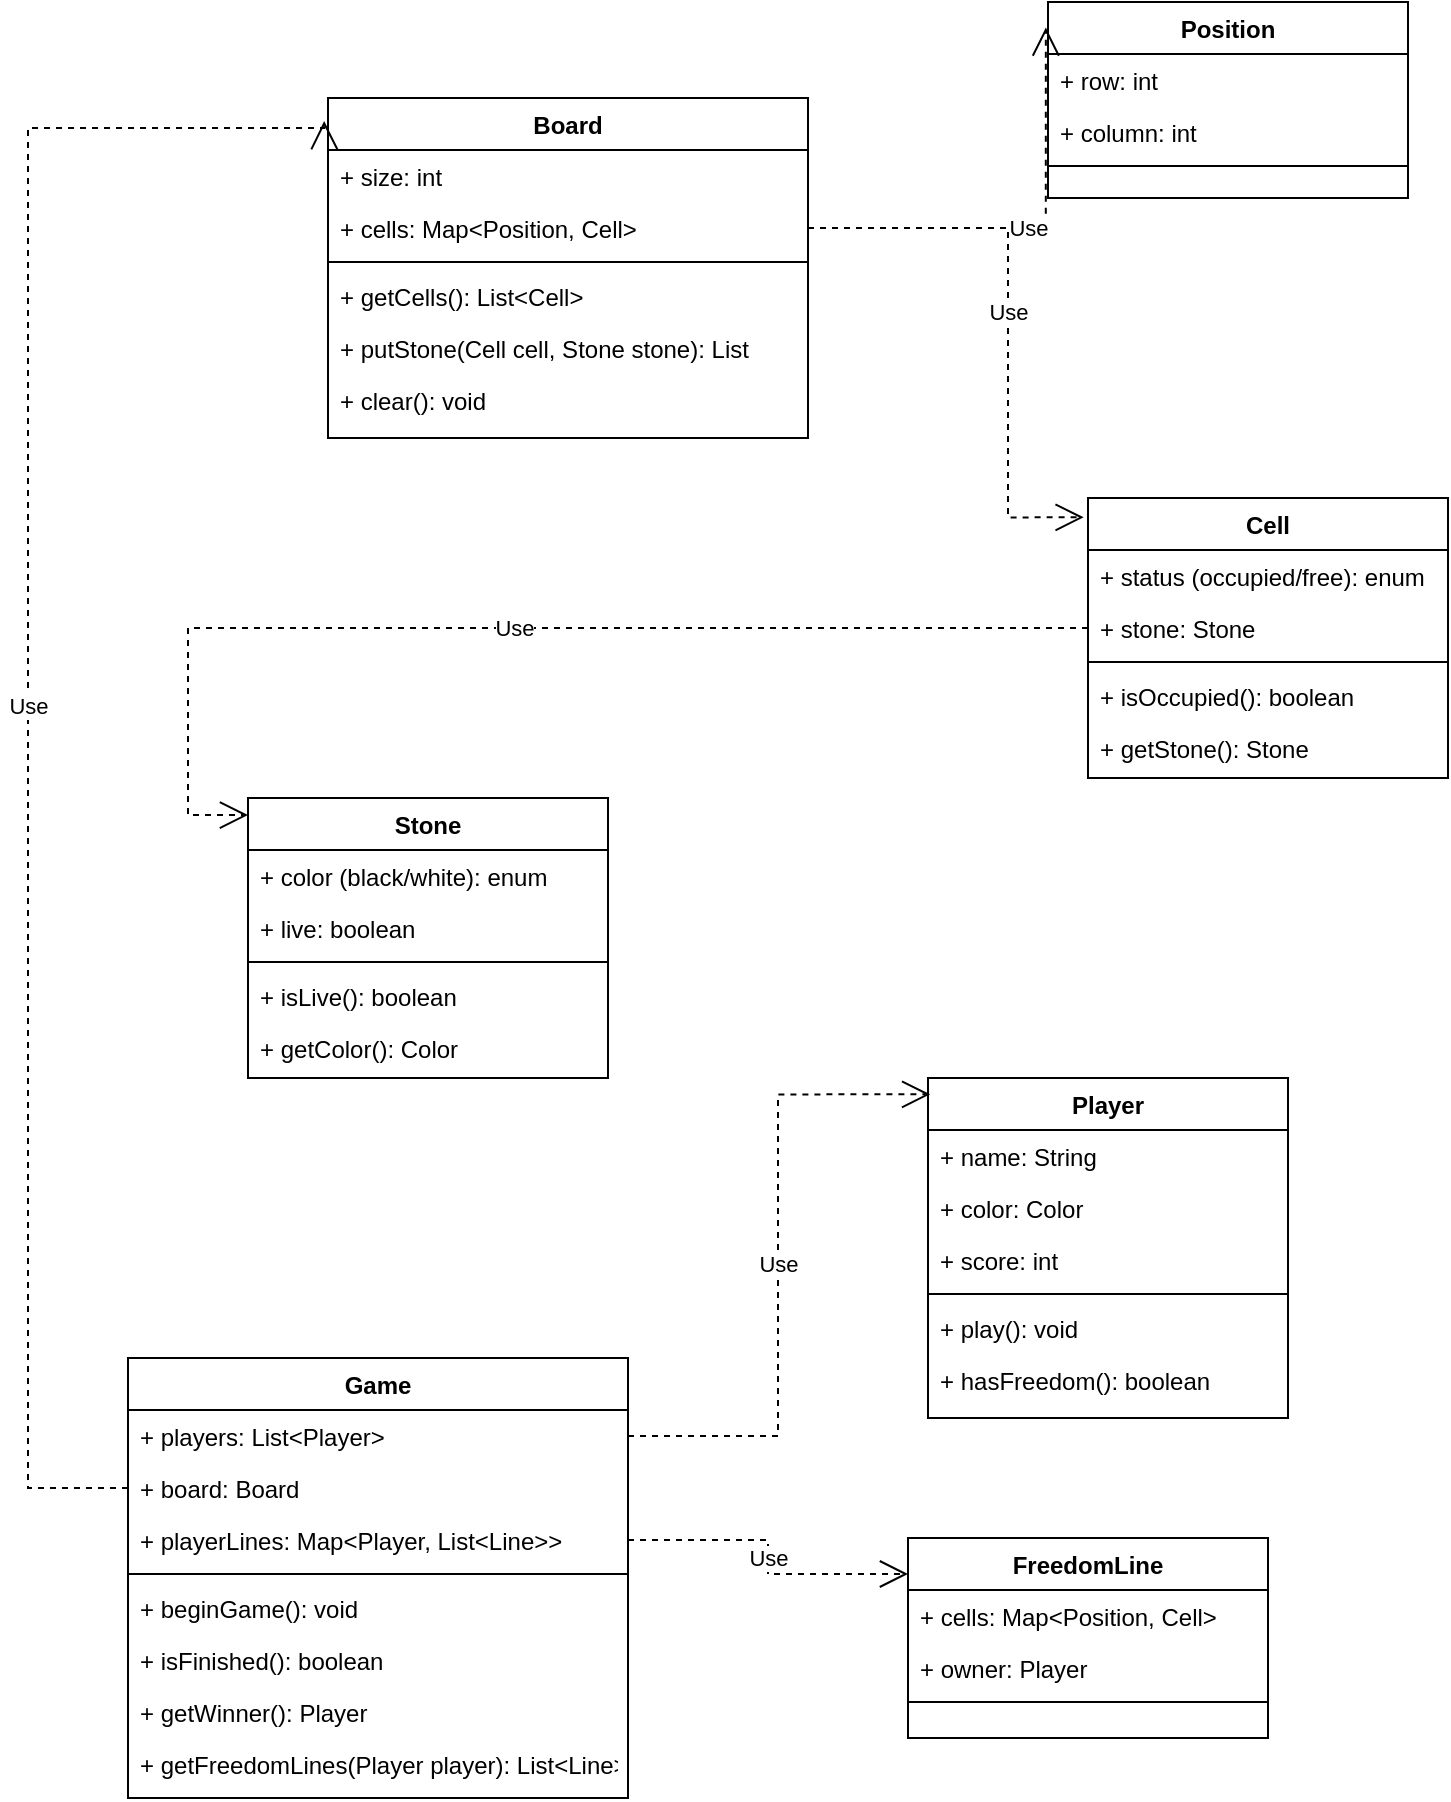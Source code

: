 <mxfile version="21.0.6" type="github">
  <diagram id="C5RBs43oDa-KdzZeNtuy" name="Page-1">
    <mxGraphModel dx="1434" dy="800" grid="1" gridSize="10" guides="1" tooltips="1" connect="1" arrows="1" fold="1" page="1" pageScale="1" pageWidth="827" pageHeight="1169" math="0" shadow="0">
      <root>
        <mxCell id="WIyWlLk6GJQsqaUBKTNV-0" />
        <mxCell id="WIyWlLk6GJQsqaUBKTNV-1" parent="WIyWlLk6GJQsqaUBKTNV-0" />
        <mxCell id="zkfFHV4jXpPFQw0GAbJ--0" value="Board" style="swimlane;fontStyle=1;align=center;verticalAlign=top;childLayout=stackLayout;horizontal=1;startSize=26;horizontalStack=0;resizeParent=1;resizeLast=0;collapsible=1;marginBottom=0;rounded=0;shadow=0;strokeWidth=1;" parent="WIyWlLk6GJQsqaUBKTNV-1" vertex="1">
          <mxGeometry x="220" y="120" width="240" height="170" as="geometry">
            <mxRectangle x="230" y="140" width="160" height="26" as="alternateBounds" />
          </mxGeometry>
        </mxCell>
        <mxCell id="zkfFHV4jXpPFQw0GAbJ--1" value="+ size: int" style="text;align=left;verticalAlign=top;spacingLeft=4;spacingRight=4;overflow=hidden;rotatable=0;points=[[0,0.5],[1,0.5]];portConstraint=eastwest;" parent="zkfFHV4jXpPFQw0GAbJ--0" vertex="1">
          <mxGeometry y="26" width="240" height="26" as="geometry" />
        </mxCell>
        <mxCell id="zkfFHV4jXpPFQw0GAbJ--2" value="+ cells: Map&lt;Position, Cell&gt;" style="text;align=left;verticalAlign=top;spacingLeft=4;spacingRight=4;overflow=hidden;rotatable=0;points=[[0,0.5],[1,0.5]];portConstraint=eastwest;rounded=0;shadow=0;html=0;" parent="zkfFHV4jXpPFQw0GAbJ--0" vertex="1">
          <mxGeometry y="52" width="240" height="26" as="geometry" />
        </mxCell>
        <mxCell id="zkfFHV4jXpPFQw0GAbJ--4" value="" style="line;html=1;strokeWidth=1;align=left;verticalAlign=middle;spacingTop=-1;spacingLeft=3;spacingRight=3;rotatable=0;labelPosition=right;points=[];portConstraint=eastwest;" parent="zkfFHV4jXpPFQw0GAbJ--0" vertex="1">
          <mxGeometry y="78" width="240" height="8" as="geometry" />
        </mxCell>
        <mxCell id="zkfFHV4jXpPFQw0GAbJ--5" value="+ getCells(): List&lt;Cell&gt;" style="text;align=left;verticalAlign=top;spacingLeft=4;spacingRight=4;overflow=hidden;rotatable=0;points=[[0,0.5],[1,0.5]];portConstraint=eastwest;" parent="zkfFHV4jXpPFQw0GAbJ--0" vertex="1">
          <mxGeometry y="86" width="240" height="26" as="geometry" />
        </mxCell>
        <mxCell id="GoGj9bHs6bnadx3atiz3-2" value="+ putStone(Cell cell, Stone stone): List" style="text;align=left;verticalAlign=top;spacingLeft=4;spacingRight=4;overflow=hidden;rotatable=0;points=[[0,0.5],[1,0.5]];portConstraint=eastwest;" parent="zkfFHV4jXpPFQw0GAbJ--0" vertex="1">
          <mxGeometry y="112" width="240" height="26" as="geometry" />
        </mxCell>
        <mxCell id="GoGj9bHs6bnadx3atiz3-3" value="+ clear(): void" style="text;align=left;verticalAlign=top;spacingLeft=4;spacingRight=4;overflow=hidden;rotatable=0;points=[[0,0.5],[1,0.5]];portConstraint=eastwest;" parent="zkfFHV4jXpPFQw0GAbJ--0" vertex="1">
          <mxGeometry y="138" width="240" height="26" as="geometry" />
        </mxCell>
        <mxCell id="zkfFHV4jXpPFQw0GAbJ--17" value="Cell" style="swimlane;fontStyle=1;align=center;verticalAlign=top;childLayout=stackLayout;horizontal=1;startSize=26;horizontalStack=0;resizeParent=1;resizeLast=0;collapsible=1;marginBottom=0;rounded=0;shadow=0;strokeWidth=1;" parent="WIyWlLk6GJQsqaUBKTNV-1" vertex="1">
          <mxGeometry x="600" y="320" width="180" height="140" as="geometry">
            <mxRectangle x="550" y="140" width="160" height="26" as="alternateBounds" />
          </mxGeometry>
        </mxCell>
        <mxCell id="zkfFHV4jXpPFQw0GAbJ--18" value="+ status (occupied/free): enum" style="text;align=left;verticalAlign=top;spacingLeft=4;spacingRight=4;overflow=hidden;rotatable=0;points=[[0,0.5],[1,0.5]];portConstraint=eastwest;" parent="zkfFHV4jXpPFQw0GAbJ--17" vertex="1">
          <mxGeometry y="26" width="180" height="26" as="geometry" />
        </mxCell>
        <mxCell id="zkfFHV4jXpPFQw0GAbJ--25" value="+ stone: Stone" style="text;align=left;verticalAlign=top;spacingLeft=4;spacingRight=4;overflow=hidden;rotatable=0;points=[[0,0.5],[1,0.5]];portConstraint=eastwest;" parent="zkfFHV4jXpPFQw0GAbJ--17" vertex="1">
          <mxGeometry y="52" width="180" height="26" as="geometry" />
        </mxCell>
        <mxCell id="zkfFHV4jXpPFQw0GAbJ--23" value="" style="line;html=1;strokeWidth=1;align=left;verticalAlign=middle;spacingTop=-1;spacingLeft=3;spacingRight=3;rotatable=0;labelPosition=right;points=[];portConstraint=eastwest;" parent="zkfFHV4jXpPFQw0GAbJ--17" vertex="1">
          <mxGeometry y="78" width="180" height="8" as="geometry" />
        </mxCell>
        <mxCell id="zkfFHV4jXpPFQw0GAbJ--24" value="+ isOccupied(): boolean" style="text;align=left;verticalAlign=top;spacingLeft=4;spacingRight=4;overflow=hidden;rotatable=0;points=[[0,0.5],[1,0.5]];portConstraint=eastwest;" parent="zkfFHV4jXpPFQw0GAbJ--17" vertex="1">
          <mxGeometry y="86" width="180" height="26" as="geometry" />
        </mxCell>
        <mxCell id="srUbmGJ_rOvSStFE0ZRs-0" value="+ getStone(): Stone" style="text;align=left;verticalAlign=top;spacingLeft=4;spacingRight=4;overflow=hidden;rotatable=0;points=[[0,0.5],[1,0.5]];portConstraint=eastwest;" parent="zkfFHV4jXpPFQw0GAbJ--17" vertex="1">
          <mxGeometry y="112" width="180" height="26" as="geometry" />
        </mxCell>
        <mxCell id="GoGj9bHs6bnadx3atiz3-7" value="Use" style="endArrow=open;endSize=12;dashed=1;html=1;rounded=0;exitX=1;exitY=0.5;exitDx=0;exitDy=0;entryX=-0.012;entryY=0.069;entryDx=0;entryDy=0;entryPerimeter=0;edgeStyle=orthogonalEdgeStyle;" parent="WIyWlLk6GJQsqaUBKTNV-1" source="zkfFHV4jXpPFQw0GAbJ--2" target="zkfFHV4jXpPFQw0GAbJ--17" edge="1">
          <mxGeometry width="160" relative="1" as="geometry">
            <mxPoint x="380" y="480" as="sourcePoint" />
            <mxPoint x="540" y="480" as="targetPoint" />
            <Array as="points">
              <mxPoint x="560" y="185" />
              <mxPoint x="560" y="330" />
            </Array>
          </mxGeometry>
        </mxCell>
        <mxCell id="srUbmGJ_rOvSStFE0ZRs-1" value="Use" style="endArrow=open;endSize=12;dashed=1;html=1;rounded=0;exitX=0;exitY=0.5;exitDx=0;exitDy=0;edgeStyle=orthogonalEdgeStyle;entryX=0;entryY=0.061;entryDx=0;entryDy=0;entryPerimeter=0;" parent="WIyWlLk6GJQsqaUBKTNV-1" source="zkfFHV4jXpPFQw0GAbJ--25" target="srUbmGJ_rOvSStFE0ZRs-4" edge="1">
          <mxGeometry width="160" relative="1" as="geometry">
            <mxPoint x="650" y="520" as="sourcePoint" />
            <mxPoint x="420" y="515" as="targetPoint" />
            <Array as="points">
              <mxPoint x="150" y="385" />
              <mxPoint x="150" y="479" />
            </Array>
          </mxGeometry>
        </mxCell>
        <mxCell id="srUbmGJ_rOvSStFE0ZRs-4" value="Stone" style="swimlane;fontStyle=1;align=center;verticalAlign=top;childLayout=stackLayout;horizontal=1;startSize=26;horizontalStack=0;resizeParent=1;resizeLast=0;collapsible=1;marginBottom=0;rounded=0;shadow=0;strokeWidth=1;" parent="WIyWlLk6GJQsqaUBKTNV-1" vertex="1">
          <mxGeometry x="180" y="470" width="180" height="140" as="geometry">
            <mxRectangle x="550" y="140" width="160" height="26" as="alternateBounds" />
          </mxGeometry>
        </mxCell>
        <mxCell id="srUbmGJ_rOvSStFE0ZRs-5" value="+ color (black/white): enum" style="text;align=left;verticalAlign=top;spacingLeft=4;spacingRight=4;overflow=hidden;rotatable=0;points=[[0,0.5],[1,0.5]];portConstraint=eastwest;" parent="srUbmGJ_rOvSStFE0ZRs-4" vertex="1">
          <mxGeometry y="26" width="180" height="26" as="geometry" />
        </mxCell>
        <mxCell id="srUbmGJ_rOvSStFE0ZRs-6" value="+ live: boolean" style="text;align=left;verticalAlign=top;spacingLeft=4;spacingRight=4;overflow=hidden;rotatable=0;points=[[0,0.5],[1,0.5]];portConstraint=eastwest;" parent="srUbmGJ_rOvSStFE0ZRs-4" vertex="1">
          <mxGeometry y="52" width="180" height="26" as="geometry" />
        </mxCell>
        <mxCell id="srUbmGJ_rOvSStFE0ZRs-7" value="" style="line;html=1;strokeWidth=1;align=left;verticalAlign=middle;spacingTop=-1;spacingLeft=3;spacingRight=3;rotatable=0;labelPosition=right;points=[];portConstraint=eastwest;" parent="srUbmGJ_rOvSStFE0ZRs-4" vertex="1">
          <mxGeometry y="78" width="180" height="8" as="geometry" />
        </mxCell>
        <mxCell id="srUbmGJ_rOvSStFE0ZRs-8" value="+ isLive(): boolean" style="text;align=left;verticalAlign=top;spacingLeft=4;spacingRight=4;overflow=hidden;rotatable=0;points=[[0,0.5],[1,0.5]];portConstraint=eastwest;" parent="srUbmGJ_rOvSStFE0ZRs-4" vertex="1">
          <mxGeometry y="86" width="180" height="26" as="geometry" />
        </mxCell>
        <mxCell id="srUbmGJ_rOvSStFE0ZRs-9" value="+ getColor(): Color" style="text;align=left;verticalAlign=top;spacingLeft=4;spacingRight=4;overflow=hidden;rotatable=0;points=[[0,0.5],[1,0.5]];portConstraint=eastwest;" parent="srUbmGJ_rOvSStFE0ZRs-4" vertex="1">
          <mxGeometry y="112" width="180" height="26" as="geometry" />
        </mxCell>
        <mxCell id="srUbmGJ_rOvSStFE0ZRs-10" value="Player" style="swimlane;fontStyle=1;align=center;verticalAlign=top;childLayout=stackLayout;horizontal=1;startSize=26;horizontalStack=0;resizeParent=1;resizeLast=0;collapsible=1;marginBottom=0;rounded=0;shadow=0;strokeWidth=1;" parent="WIyWlLk6GJQsqaUBKTNV-1" vertex="1">
          <mxGeometry x="520" y="610" width="180" height="170" as="geometry">
            <mxRectangle x="550" y="140" width="160" height="26" as="alternateBounds" />
          </mxGeometry>
        </mxCell>
        <mxCell id="srUbmGJ_rOvSStFE0ZRs-11" value="+ name: String" style="text;align=left;verticalAlign=top;spacingLeft=4;spacingRight=4;overflow=hidden;rotatable=0;points=[[0,0.5],[1,0.5]];portConstraint=eastwest;" parent="srUbmGJ_rOvSStFE0ZRs-10" vertex="1">
          <mxGeometry y="26" width="180" height="26" as="geometry" />
        </mxCell>
        <mxCell id="srUbmGJ_rOvSStFE0ZRs-12" value="+ color: Color" style="text;align=left;verticalAlign=top;spacingLeft=4;spacingRight=4;overflow=hidden;rotatable=0;points=[[0,0.5],[1,0.5]];portConstraint=eastwest;" parent="srUbmGJ_rOvSStFE0ZRs-10" vertex="1">
          <mxGeometry y="52" width="180" height="26" as="geometry" />
        </mxCell>
        <mxCell id="srUbmGJ_rOvSStFE0ZRs-16" value="+ score: int" style="text;align=left;verticalAlign=top;spacingLeft=4;spacingRight=4;overflow=hidden;rotatable=0;points=[[0,0.5],[1,0.5]];portConstraint=eastwest;" parent="srUbmGJ_rOvSStFE0ZRs-10" vertex="1">
          <mxGeometry y="78" width="180" height="26" as="geometry" />
        </mxCell>
        <mxCell id="srUbmGJ_rOvSStFE0ZRs-13" value="" style="line;html=1;strokeWidth=1;align=left;verticalAlign=middle;spacingTop=-1;spacingLeft=3;spacingRight=3;rotatable=0;labelPosition=right;points=[];portConstraint=eastwest;" parent="srUbmGJ_rOvSStFE0ZRs-10" vertex="1">
          <mxGeometry y="104" width="180" height="8" as="geometry" />
        </mxCell>
        <mxCell id="srUbmGJ_rOvSStFE0ZRs-14" value="+ play(): void" style="text;align=left;verticalAlign=top;spacingLeft=4;spacingRight=4;overflow=hidden;rotatable=0;points=[[0,0.5],[1,0.5]];portConstraint=eastwest;" parent="srUbmGJ_rOvSStFE0ZRs-10" vertex="1">
          <mxGeometry y="112" width="180" height="26" as="geometry" />
        </mxCell>
        <mxCell id="srUbmGJ_rOvSStFE0ZRs-31" value="+ hasFreedom(): boolean" style="text;align=left;verticalAlign=top;spacingLeft=4;spacingRight=4;overflow=hidden;rotatable=0;points=[[0,0.5],[1,0.5]];portConstraint=eastwest;" parent="srUbmGJ_rOvSStFE0ZRs-10" vertex="1">
          <mxGeometry y="138" width="180" height="26" as="geometry" />
        </mxCell>
        <mxCell id="srUbmGJ_rOvSStFE0ZRs-22" value="Game" style="swimlane;fontStyle=1;align=center;verticalAlign=top;childLayout=stackLayout;horizontal=1;startSize=26;horizontalStack=0;resizeParent=1;resizeLast=0;collapsible=1;marginBottom=0;rounded=0;shadow=0;strokeWidth=1;" parent="WIyWlLk6GJQsqaUBKTNV-1" vertex="1">
          <mxGeometry x="120" y="750" width="250" height="220" as="geometry">
            <mxRectangle x="550" y="140" width="160" height="26" as="alternateBounds" />
          </mxGeometry>
        </mxCell>
        <mxCell id="srUbmGJ_rOvSStFE0ZRs-23" value="+ players: List&lt;Player&gt;" style="text;align=left;verticalAlign=top;spacingLeft=4;spacingRight=4;overflow=hidden;rotatable=0;points=[[0,0.5],[1,0.5]];portConstraint=eastwest;" parent="srUbmGJ_rOvSStFE0ZRs-22" vertex="1">
          <mxGeometry y="26" width="250" height="26" as="geometry" />
        </mxCell>
        <mxCell id="srUbmGJ_rOvSStFE0ZRs-24" value="+ board: Board&#xa;" style="text;align=left;verticalAlign=top;spacingLeft=4;spacingRight=4;overflow=hidden;rotatable=0;points=[[0,0.5],[1,0.5]];portConstraint=eastwest;" parent="srUbmGJ_rOvSStFE0ZRs-22" vertex="1">
          <mxGeometry y="52" width="250" height="26" as="geometry" />
        </mxCell>
        <mxCell id="AqJG0Y7JJBxbSXX38RyI-15" value="+ playerLines: Map&lt;Player, List&lt;Line&gt;&gt;" style="text;align=left;verticalAlign=top;spacingLeft=4;spacingRight=4;overflow=hidden;rotatable=0;points=[[0,0.5],[1,0.5]];portConstraint=eastwest;" vertex="1" parent="srUbmGJ_rOvSStFE0ZRs-22">
          <mxGeometry y="78" width="250" height="26" as="geometry" />
        </mxCell>
        <mxCell id="srUbmGJ_rOvSStFE0ZRs-25" value="" style="line;html=1;strokeWidth=1;align=left;verticalAlign=middle;spacingTop=-1;spacingLeft=3;spacingRight=3;rotatable=0;labelPosition=right;points=[];portConstraint=eastwest;" parent="srUbmGJ_rOvSStFE0ZRs-22" vertex="1">
          <mxGeometry y="104" width="250" height="8" as="geometry" />
        </mxCell>
        <mxCell id="srUbmGJ_rOvSStFE0ZRs-26" value="+ beginGame(): void" style="text;align=left;verticalAlign=top;spacingLeft=4;spacingRight=4;overflow=hidden;rotatable=0;points=[[0,0.5],[1,0.5]];portConstraint=eastwest;" parent="srUbmGJ_rOvSStFE0ZRs-22" vertex="1">
          <mxGeometry y="112" width="250" height="26" as="geometry" />
        </mxCell>
        <mxCell id="srUbmGJ_rOvSStFE0ZRs-27" value="+ isFinished(): boolean" style="text;align=left;verticalAlign=top;spacingLeft=4;spacingRight=4;overflow=hidden;rotatable=0;points=[[0,0.5],[1,0.5]];portConstraint=eastwest;" parent="srUbmGJ_rOvSStFE0ZRs-22" vertex="1">
          <mxGeometry y="138" width="250" height="26" as="geometry" />
        </mxCell>
        <mxCell id="srUbmGJ_rOvSStFE0ZRs-28" value="+ getWinner(): Player" style="text;align=left;verticalAlign=top;spacingLeft=4;spacingRight=4;overflow=hidden;rotatable=0;points=[[0,0.5],[1,0.5]];portConstraint=eastwest;" parent="srUbmGJ_rOvSStFE0ZRs-22" vertex="1">
          <mxGeometry y="164" width="250" height="26" as="geometry" />
        </mxCell>
        <mxCell id="AqJG0Y7JJBxbSXX38RyI-14" value="+ getFreedomLines(Player player): List&lt;Line&gt;" style="text;align=left;verticalAlign=top;spacingLeft=4;spacingRight=4;overflow=hidden;rotatable=0;points=[[0,0.5],[1,0.5]];portConstraint=eastwest;" vertex="1" parent="srUbmGJ_rOvSStFE0ZRs-22">
          <mxGeometry y="190" width="250" height="26" as="geometry" />
        </mxCell>
        <mxCell id="srUbmGJ_rOvSStFE0ZRs-29" value="Use" style="endArrow=open;endSize=12;dashed=1;html=1;rounded=0;exitX=1;exitY=0.5;exitDx=0;exitDy=0;entryX=0.006;entryY=0.048;entryDx=0;entryDy=0;entryPerimeter=0;edgeStyle=orthogonalEdgeStyle;" parent="WIyWlLk6GJQsqaUBKTNV-1" source="srUbmGJ_rOvSStFE0ZRs-23" target="srUbmGJ_rOvSStFE0ZRs-10" edge="1">
          <mxGeometry width="160" relative="1" as="geometry">
            <mxPoint x="-110" y="960" as="sourcePoint" />
            <mxPoint x="50" y="960" as="targetPoint" />
          </mxGeometry>
        </mxCell>
        <mxCell id="srUbmGJ_rOvSStFE0ZRs-30" value="Use" style="endArrow=open;endSize=12;dashed=1;html=1;rounded=0;exitX=0;exitY=0.5;exitDx=0;exitDy=0;entryX=-0.008;entryY=0.068;entryDx=0;entryDy=0;entryPerimeter=0;edgeStyle=orthogonalEdgeStyle;" parent="WIyWlLk6GJQsqaUBKTNV-1" source="srUbmGJ_rOvSStFE0ZRs-24" target="zkfFHV4jXpPFQw0GAbJ--0" edge="1">
          <mxGeometry width="160" relative="1" as="geometry">
            <mxPoint x="10" y="710" as="sourcePoint" />
            <mxPoint x="170" y="710" as="targetPoint" />
            <Array as="points">
              <mxPoint x="70" y="815" />
              <mxPoint x="70" y="135" />
            </Array>
          </mxGeometry>
        </mxCell>
        <mxCell id="AqJG0Y7JJBxbSXX38RyI-6" value="Position" style="swimlane;fontStyle=1;align=center;verticalAlign=top;childLayout=stackLayout;horizontal=1;startSize=26;horizontalStack=0;resizeParent=1;resizeLast=0;collapsible=1;marginBottom=0;rounded=0;shadow=0;strokeWidth=1;" vertex="1" parent="WIyWlLk6GJQsqaUBKTNV-1">
          <mxGeometry x="580" y="72" width="180" height="98" as="geometry">
            <mxRectangle x="550" y="140" width="160" height="26" as="alternateBounds" />
          </mxGeometry>
        </mxCell>
        <mxCell id="AqJG0Y7JJBxbSXX38RyI-7" value="+ row: int" style="text;align=left;verticalAlign=top;spacingLeft=4;spacingRight=4;overflow=hidden;rotatable=0;points=[[0,0.5],[1,0.5]];portConstraint=eastwest;" vertex="1" parent="AqJG0Y7JJBxbSXX38RyI-6">
          <mxGeometry y="26" width="180" height="26" as="geometry" />
        </mxCell>
        <mxCell id="AqJG0Y7JJBxbSXX38RyI-8" value="+ column: int" style="text;align=left;verticalAlign=top;spacingLeft=4;spacingRight=4;overflow=hidden;rotatable=0;points=[[0,0.5],[1,0.5]];portConstraint=eastwest;" vertex="1" parent="AqJG0Y7JJBxbSXX38RyI-6">
          <mxGeometry y="52" width="180" height="26" as="geometry" />
        </mxCell>
        <mxCell id="AqJG0Y7JJBxbSXX38RyI-9" value="" style="line;html=1;strokeWidth=1;align=left;verticalAlign=middle;spacingTop=-1;spacingLeft=3;spacingRight=3;rotatable=0;labelPosition=right;points=[];portConstraint=eastwest;" vertex="1" parent="AqJG0Y7JJBxbSXX38RyI-6">
          <mxGeometry y="78" width="180" height="8" as="geometry" />
        </mxCell>
        <mxCell id="AqJG0Y7JJBxbSXX38RyI-12" value="Use" style="endArrow=open;endSize=12;dashed=1;html=1;rounded=0;exitX=1;exitY=0.5;exitDx=0;exitDy=0;entryX=-0.006;entryY=0.13;entryDx=0;entryDy=0;entryPerimeter=0;edgeStyle=orthogonalEdgeStyle;" edge="1" parent="WIyWlLk6GJQsqaUBKTNV-1" source="zkfFHV4jXpPFQw0GAbJ--2" target="AqJG0Y7JJBxbSXX38RyI-6">
          <mxGeometry width="160" relative="1" as="geometry">
            <mxPoint x="400" y="450" as="sourcePoint" />
            <mxPoint x="560" y="450" as="targetPoint" />
          </mxGeometry>
        </mxCell>
        <mxCell id="AqJG0Y7JJBxbSXX38RyI-16" value="FreedomLine" style="swimlane;fontStyle=1;align=center;verticalAlign=top;childLayout=stackLayout;horizontal=1;startSize=26;horizontalStack=0;resizeParent=1;resizeLast=0;collapsible=1;marginBottom=0;rounded=0;shadow=0;strokeWidth=1;" vertex="1" parent="WIyWlLk6GJQsqaUBKTNV-1">
          <mxGeometry x="510" y="840" width="180" height="100" as="geometry">
            <mxRectangle x="550" y="140" width="160" height="26" as="alternateBounds" />
          </mxGeometry>
        </mxCell>
        <mxCell id="AqJG0Y7JJBxbSXX38RyI-17" value="+ cells: Map&lt;Position, Cell&gt;" style="text;align=left;verticalAlign=top;spacingLeft=4;spacingRight=4;overflow=hidden;rotatable=0;points=[[0,0.5],[1,0.5]];portConstraint=eastwest;" vertex="1" parent="AqJG0Y7JJBxbSXX38RyI-16">
          <mxGeometry y="26" width="180" height="26" as="geometry" />
        </mxCell>
        <mxCell id="AqJG0Y7JJBxbSXX38RyI-18" value="+ owner: Player" style="text;align=left;verticalAlign=top;spacingLeft=4;spacingRight=4;overflow=hidden;rotatable=0;points=[[0,0.5],[1,0.5]];portConstraint=eastwest;" vertex="1" parent="AqJG0Y7JJBxbSXX38RyI-16">
          <mxGeometry y="52" width="180" height="26" as="geometry" />
        </mxCell>
        <mxCell id="AqJG0Y7JJBxbSXX38RyI-19" value="" style="line;html=1;strokeWidth=1;align=left;verticalAlign=middle;spacingTop=-1;spacingLeft=3;spacingRight=3;rotatable=0;labelPosition=right;points=[];portConstraint=eastwest;" vertex="1" parent="AqJG0Y7JJBxbSXX38RyI-16">
          <mxGeometry y="78" width="180" height="8" as="geometry" />
        </mxCell>
        <mxCell id="AqJG0Y7JJBxbSXX38RyI-22" value="Use" style="endArrow=open;endSize=12;dashed=1;html=1;rounded=0;exitX=1;exitY=0.5;exitDx=0;exitDy=0;entryX=0;entryY=0.18;entryDx=0;entryDy=0;entryPerimeter=0;edgeStyle=orthogonalEdgeStyle;" edge="1" parent="WIyWlLk6GJQsqaUBKTNV-1" source="AqJG0Y7JJBxbSXX38RyI-15" target="AqJG0Y7JJBxbSXX38RyI-16">
          <mxGeometry width="160" relative="1" as="geometry">
            <mxPoint x="170" y="1040" as="sourcePoint" />
            <mxPoint x="330" y="1040" as="targetPoint" />
          </mxGeometry>
        </mxCell>
      </root>
    </mxGraphModel>
  </diagram>
</mxfile>
